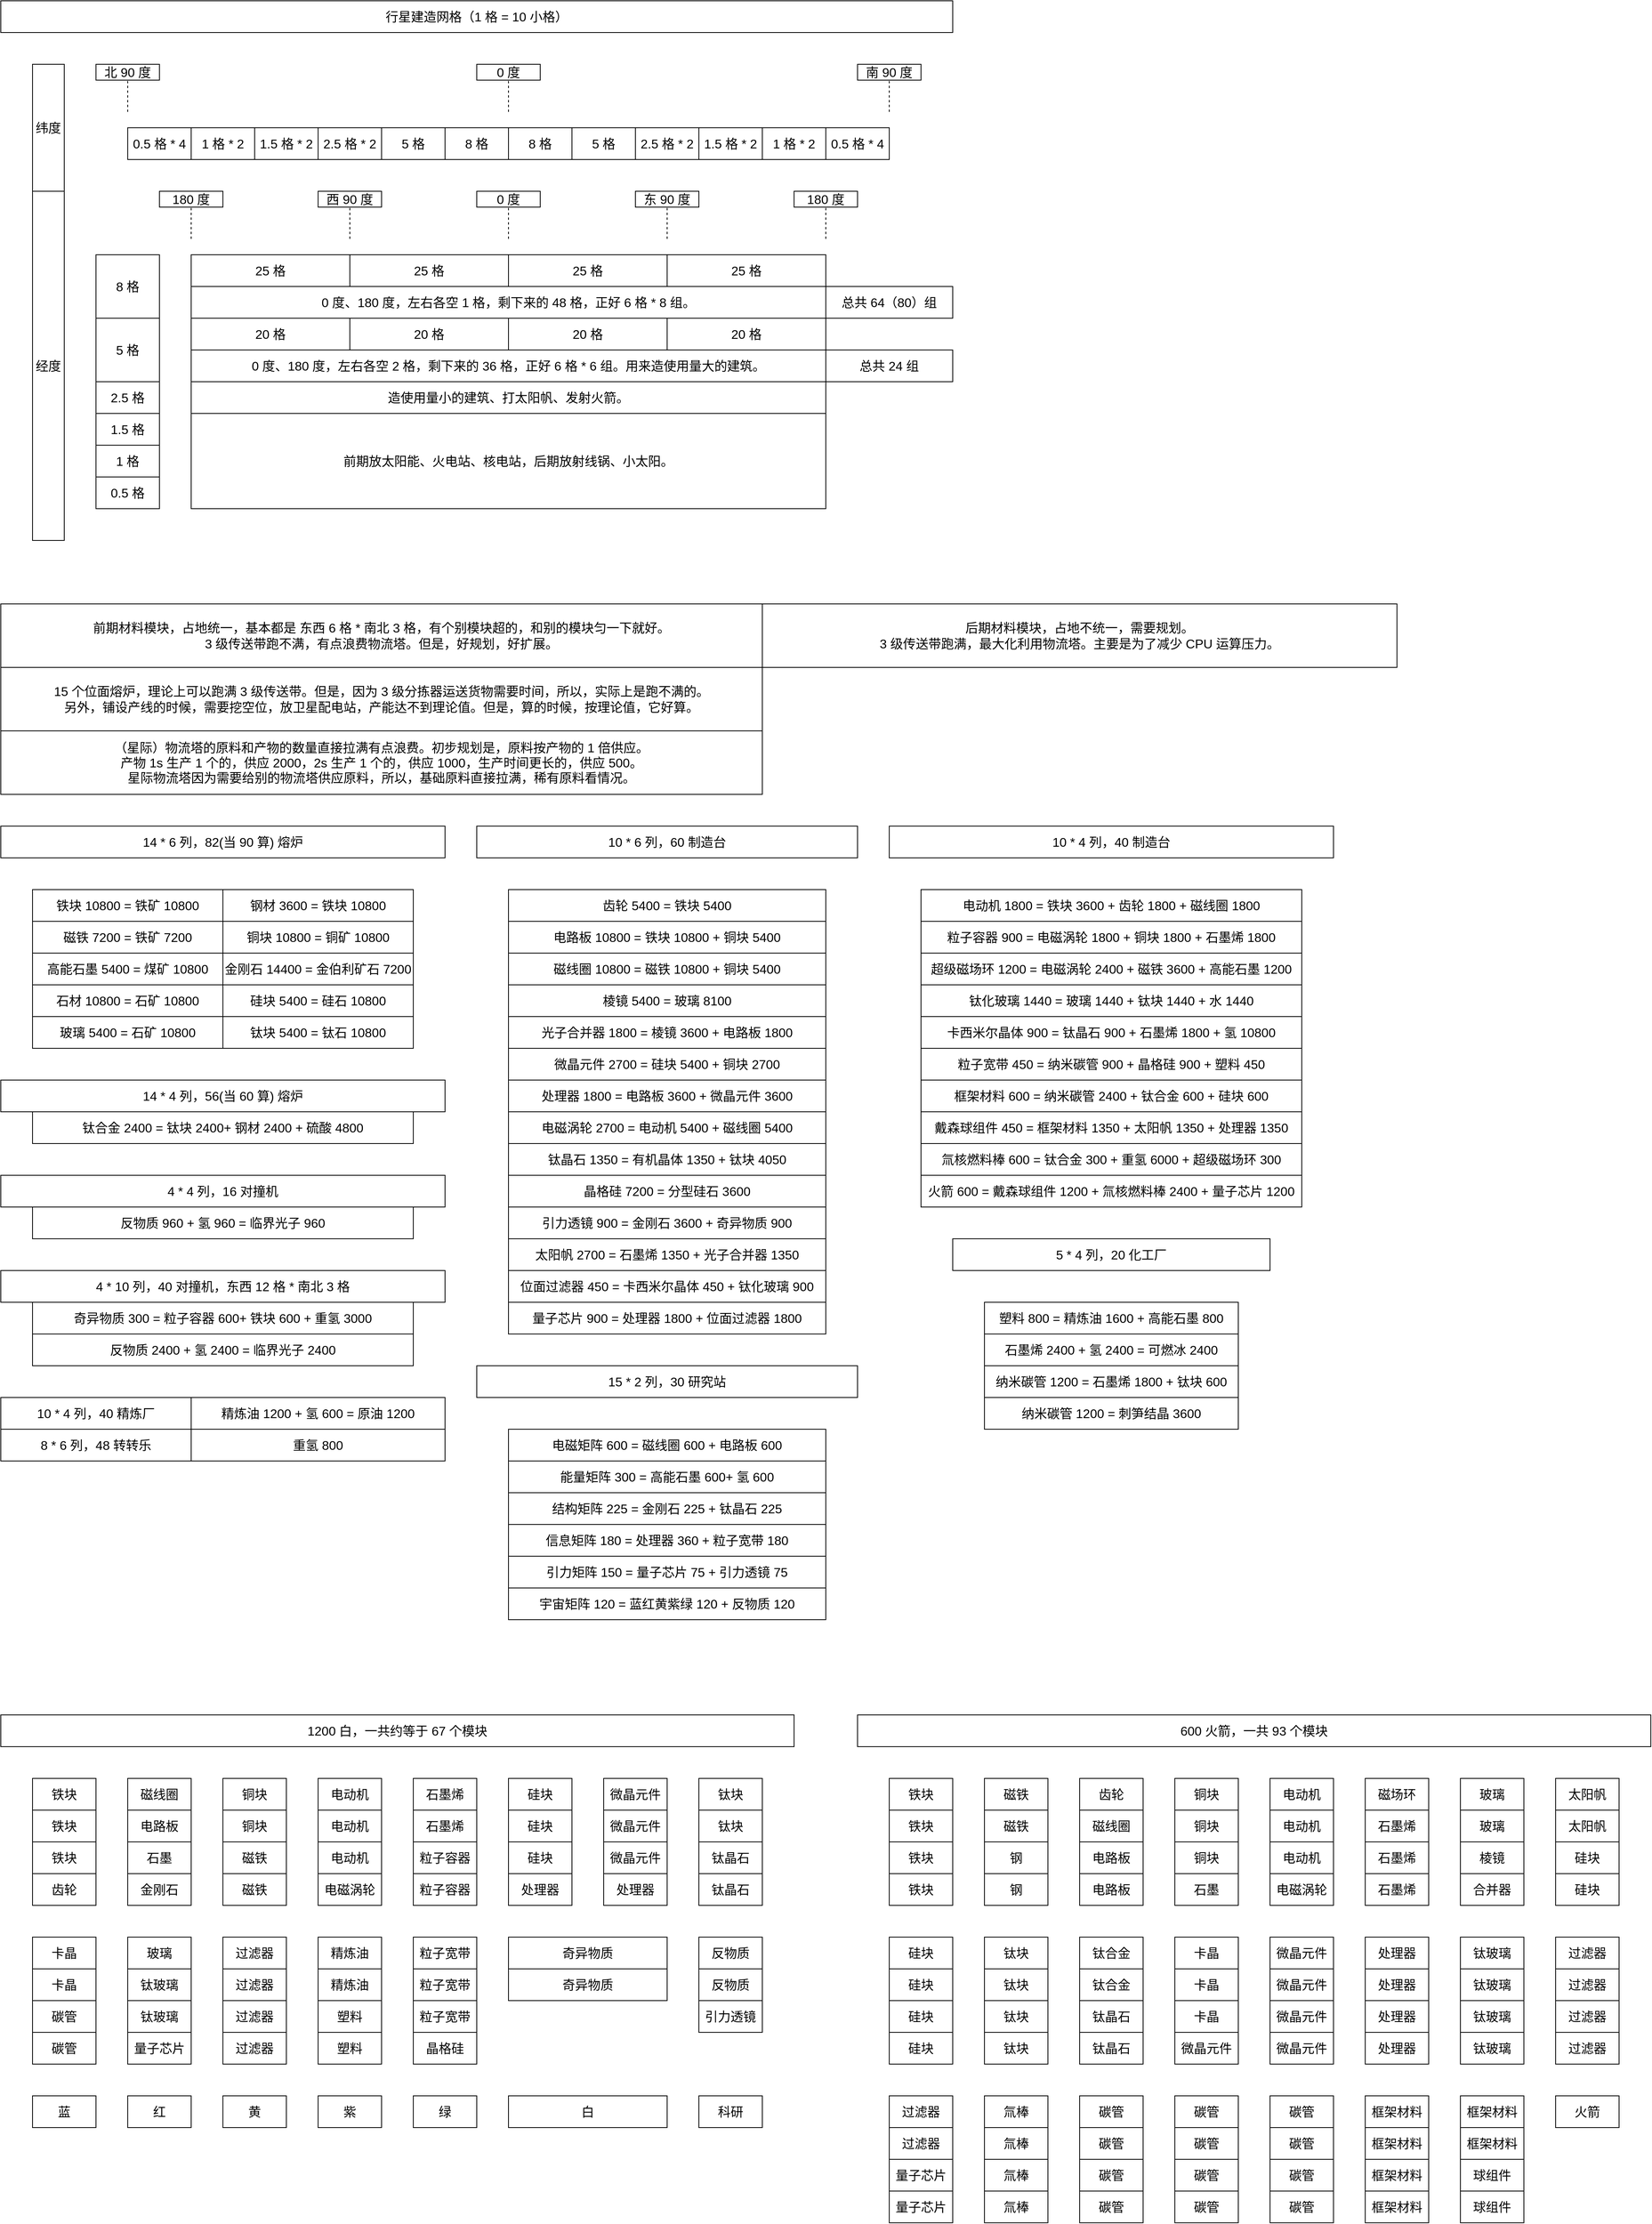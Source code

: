 <mxfile version="17.4.2" type="device"><diagram id="-ujcT9nURpK37UOC2Lmc" name="第 1 页"><mxGraphModel dx="1482" dy="887" grid="1" gridSize="10" guides="0" tooltips="1" connect="1" arrows="0" fold="1" page="1" pageScale="1" pageWidth="827" pageHeight="1169" math="0" shadow="0"><root><mxCell id="0"/><mxCell id="1" parent="0"/><mxCell id="z__13kfk0VeGQiys_o4P-28" value="" style="endArrow=none;html=1;rounded=0;fontSize=16;dashed=1;" parent="1" edge="1"><mxGeometry width="50" height="50" relative="1" as="geometry"><mxPoint x="280" y="340" as="sourcePoint"/><mxPoint x="280" y="300" as="targetPoint"/></mxGeometry></mxCell><mxCell id="z__13kfk0VeGQiys_o4P-1" value="行星建造网格（1 格 = 10 小格）" style="rounded=0;whiteSpace=wrap;html=1;fillColor=none;fontSize=16;" parent="1" vertex="1"><mxGeometry x="40" y="40" width="1200" height="40" as="geometry"/></mxCell><mxCell id="z__13kfk0VeGQiys_o4P-2" value="25 格" style="rounded=0;whiteSpace=wrap;html=1;fillColor=none;fontSize=16;" parent="1" vertex="1"><mxGeometry x="280" y="360" width="200" height="40" as="geometry"/></mxCell><mxCell id="z__13kfk0VeGQiys_o4P-3" value="25 格" style="rounded=0;whiteSpace=wrap;html=1;fillColor=none;fontSize=16;" parent="1" vertex="1"><mxGeometry x="480" y="360" width="200" height="40" as="geometry"/></mxCell><mxCell id="z__13kfk0VeGQiys_o4P-4" value="25 格" style="rounded=0;whiteSpace=wrap;html=1;fillColor=none;fontSize=16;" parent="1" vertex="1"><mxGeometry x="680" y="360" width="200" height="40" as="geometry"/></mxCell><mxCell id="z__13kfk0VeGQiys_o4P-5" value="25 格" style="rounded=0;whiteSpace=wrap;html=1;fillColor=none;fontSize=16;" parent="1" vertex="1"><mxGeometry x="880" y="360" width="200" height="40" as="geometry"/></mxCell><mxCell id="z__13kfk0VeGQiys_o4P-7" value="8 格" style="rounded=0;whiteSpace=wrap;html=1;fillColor=none;fontSize=16;" parent="1" vertex="1"><mxGeometry x="600" y="200" width="80" height="40" as="geometry"/></mxCell><mxCell id="z__13kfk0VeGQiys_o4P-8" value="5 格" style="rounded=0;whiteSpace=wrap;html=1;fillColor=none;fontSize=16;" parent="1" vertex="1"><mxGeometry x="520" y="200" width="80" height="40" as="geometry"/></mxCell><mxCell id="z__13kfk0VeGQiys_o4P-13" value="0.5 格 * 4" style="rounded=0;whiteSpace=wrap;html=1;fillColor=none;fontSize=16;" parent="1" vertex="1"><mxGeometry x="200" y="200" width="80" height="40" as="geometry"/></mxCell><mxCell id="z__13kfk0VeGQiys_o4P-17" value="2.5 格 * 2" style="rounded=0;whiteSpace=wrap;html=1;fillColor=none;fontSize=16;" parent="1" vertex="1"><mxGeometry x="440" y="200" width="80" height="40" as="geometry"/></mxCell><mxCell id="z__13kfk0VeGQiys_o4P-31" value="1 格 * 2" style="rounded=0;whiteSpace=wrap;html=1;fillColor=none;fontSize=16;" parent="1" vertex="1"><mxGeometry x="280" y="200" width="80" height="40" as="geometry"/></mxCell><mxCell id="z__13kfk0VeGQiys_o4P-32" value="1.5 格 * 2" style="rounded=0;whiteSpace=wrap;html=1;fillColor=none;fontSize=16;" parent="1" vertex="1"><mxGeometry x="360" y="200" width="80" height="40" as="geometry"/></mxCell><mxCell id="z__13kfk0VeGQiys_o4P-34" value="" style="endArrow=none;html=1;rounded=0;fontSize=16;dashed=1;" parent="1" edge="1"><mxGeometry width="50" height="50" relative="1" as="geometry"><mxPoint x="200" y="180" as="sourcePoint"/><mxPoint x="200" y="140" as="targetPoint"/></mxGeometry></mxCell><mxCell id="z__13kfk0VeGQiys_o4P-38" value="8 格" style="rounded=0;whiteSpace=wrap;html=1;fillColor=none;fontSize=16;" parent="1" vertex="1"><mxGeometry x="680" y="200" width="80" height="40" as="geometry"/></mxCell><mxCell id="z__13kfk0VeGQiys_o4P-39" value="5 格" style="rounded=0;whiteSpace=wrap;html=1;fillColor=none;fontSize=16;" parent="1" vertex="1"><mxGeometry x="760" y="200" width="80" height="40" as="geometry"/></mxCell><mxCell id="z__13kfk0VeGQiys_o4P-40" value="2.5 格 * 2" style="rounded=0;whiteSpace=wrap;html=1;fillColor=none;fontSize=16;" parent="1" vertex="1"><mxGeometry x="840" y="200" width="80" height="40" as="geometry"/></mxCell><mxCell id="z__13kfk0VeGQiys_o4P-41" value="1.5 格 * 2" style="rounded=0;whiteSpace=wrap;html=1;fillColor=none;fontSize=16;" parent="1" vertex="1"><mxGeometry x="920" y="200" width="80" height="40" as="geometry"/></mxCell><mxCell id="z__13kfk0VeGQiys_o4P-42" value="1 格 * 2" style="rounded=0;whiteSpace=wrap;html=1;fillColor=none;fontSize=16;" parent="1" vertex="1"><mxGeometry x="1000" y="200" width="80" height="40" as="geometry"/></mxCell><mxCell id="z__13kfk0VeGQiys_o4P-43" value="0.5 格 * 4" style="rounded=0;whiteSpace=wrap;html=1;fillColor=none;fontSize=16;" parent="1" vertex="1"><mxGeometry x="1080" y="200" width="80" height="40" as="geometry"/></mxCell><mxCell id="z__13kfk0VeGQiys_o4P-47" value="14 * 6 列，82(当 90 算) 熔炉" style="rounded=0;whiteSpace=wrap;html=1;fillColor=none;fontSize=16;" parent="1" vertex="1"><mxGeometry x="40" y="1080" width="560" height="40" as="geometry"/></mxCell><mxCell id="z__13kfk0VeGQiys_o4P-48" value="前期材料模块，占地统一，基本都是 东西 6 格 * 南北 3 格，有个别模块超的，和别的模块匀一下就好。&lt;br style=&quot;font-size: 16px&quot;&gt;3 级传送带跑不满，有点浪费物流塔。但是，好规划，好扩展。" style="rounded=0;whiteSpace=wrap;html=1;fillColor=none;fontSize=16;" parent="1" vertex="1"><mxGeometry x="40" y="800" width="960" height="80" as="geometry"/></mxCell><mxCell id="z__13kfk0VeGQiys_o4P-49" value="10 * 6 列，60 制造台" style="rounded=0;whiteSpace=wrap;html=1;fillColor=none;fontSize=16;" parent="1" vertex="1"><mxGeometry x="640" y="1080" width="480" height="40" as="geometry"/></mxCell><mxCell id="z__13kfk0VeGQiys_o4P-50" value="5 * 4 列，20 化工厂" style="rounded=0;whiteSpace=wrap;html=1;fillColor=none;fontSize=16;" parent="1" vertex="1"><mxGeometry x="1240" y="1600" width="400" height="40" as="geometry"/></mxCell><mxCell id="z__13kfk0VeGQiys_o4P-51" value="10 * 4 列，40 精炼厂" style="rounded=0;whiteSpace=wrap;html=1;fillColor=none;fontSize=16;" parent="1" vertex="1"><mxGeometry x="40" y="1800" width="240" height="40" as="geometry"/></mxCell><mxCell id="z__13kfk0VeGQiys_o4P-53" value="15 * 2 列，30 研究站" style="rounded=0;whiteSpace=wrap;html=1;fillColor=none;fontSize=16;" parent="1" vertex="1"><mxGeometry x="640" y="1760" width="480" height="40" as="geometry"/></mxCell><mxCell id="VPh_LYDGVZQQsK6Rnae2-1" value="后期材料模块，占地不统一，需要规划。&lt;br style=&quot;font-size: 16px&quot;&gt;3 级传送带跑满，最大化利用物流塔。主要是为了减少 CPU 运算压力。" style="rounded=0;whiteSpace=wrap;html=1;fillColor=none;fontSize=16;" parent="1" vertex="1"><mxGeometry x="1000" y="800" width="800" height="80" as="geometry"/></mxCell><mxCell id="1CmNL6-b8ZJyeO1jxgXI-1" value="8 * 6 列，48 转转乐" style="rounded=0;whiteSpace=wrap;html=1;fillColor=none;fontSize=16;" parent="1" vertex="1"><mxGeometry x="40" y="1840" width="240" height="40" as="geometry"/></mxCell><mxCell id="1CmNL6-b8ZJyeO1jxgXI-2" value="4 * 10 列，40 对撞机，东西 12 格 * 南北 3 格" style="rounded=0;whiteSpace=wrap;html=1;fillColor=none;fontSize=16;" parent="1" vertex="1"><mxGeometry x="40" y="1640" width="560" height="40" as="geometry"/></mxCell><mxCell id="nOQxwULF93wCOw0DCZZF-4" value="8 格" style="rounded=0;whiteSpace=wrap;html=1;fillColor=none;fontSize=16;" parent="1" vertex="1"><mxGeometry x="160" y="360" width="80" height="80" as="geometry"/></mxCell><mxCell id="nOQxwULF93wCOw0DCZZF-5" value="5 格" style="rounded=0;whiteSpace=wrap;html=1;fillColor=none;fontSize=16;" parent="1" vertex="1"><mxGeometry x="160" y="440" width="80" height="80" as="geometry"/></mxCell><mxCell id="nOQxwULF93wCOw0DCZZF-6" value="20 格" style="rounded=0;whiteSpace=wrap;html=1;fillColor=none;fontSize=16;" parent="1" vertex="1"><mxGeometry x="280" y="440" width="200" height="40" as="geometry"/></mxCell><mxCell id="nOQxwULF93wCOw0DCZZF-7" value="20 格" style="rounded=0;whiteSpace=wrap;html=1;fillColor=none;fontSize=16;" parent="1" vertex="1"><mxGeometry x="480" y="440" width="200" height="40" as="geometry"/></mxCell><mxCell id="nOQxwULF93wCOw0DCZZF-8" value="20 格" style="rounded=0;whiteSpace=wrap;html=1;fillColor=none;fontSize=16;" parent="1" vertex="1"><mxGeometry x="680" y="440" width="200" height="40" as="geometry"/></mxCell><mxCell id="nOQxwULF93wCOw0DCZZF-9" value="20 格" style="rounded=0;whiteSpace=wrap;html=1;fillColor=none;fontSize=16;" parent="1" vertex="1"><mxGeometry x="880" y="440" width="200" height="40" as="geometry"/></mxCell><mxCell id="kY25copAEtdKRNwL8DYk-1" value="0 度、180 度，左右各空 1 格，剩下来的 48 格，正好 6 格 * 8 组。" style="rounded=0;whiteSpace=wrap;html=1;fontSize=16;fillColor=none;" parent="1" vertex="1"><mxGeometry x="280" y="400" width="800" height="40" as="geometry"/></mxCell><mxCell id="kY25copAEtdKRNwL8DYk-3" value="" style="endArrow=none;html=1;rounded=0;fontSize=16;dashed=1;" parent="1" edge="1"><mxGeometry width="50" height="50" relative="1" as="geometry"><mxPoint x="680" y="180" as="sourcePoint"/><mxPoint x="680" y="140" as="targetPoint"/></mxGeometry></mxCell><mxCell id="kY25copAEtdKRNwL8DYk-4" value="" style="endArrow=none;html=1;rounded=0;fontSize=16;dashed=1;" parent="1" edge="1"><mxGeometry width="50" height="50" relative="1" as="geometry"><mxPoint x="1160" y="180" as="sourcePoint"/><mxPoint x="1160" y="140" as="targetPoint"/></mxGeometry></mxCell><mxCell id="kY25copAEtdKRNwL8DYk-5" value="" style="endArrow=none;html=1;rounded=0;fontSize=16;dashed=1;" parent="1" edge="1"><mxGeometry width="50" height="50" relative="1" as="geometry"><mxPoint x="480" y="340" as="sourcePoint"/><mxPoint x="480" y="300" as="targetPoint"/></mxGeometry></mxCell><mxCell id="kY25copAEtdKRNwL8DYk-6" value="" style="endArrow=none;html=1;rounded=0;fontSize=16;dashed=1;" parent="1" edge="1"><mxGeometry width="50" height="50" relative="1" as="geometry"><mxPoint x="680" y="340" as="sourcePoint"/><mxPoint x="680" y="300" as="targetPoint"/></mxGeometry></mxCell><mxCell id="kY25copAEtdKRNwL8DYk-7" value="" style="endArrow=none;html=1;rounded=0;fontSize=16;dashed=1;" parent="1" edge="1"><mxGeometry width="50" height="50" relative="1" as="geometry"><mxPoint x="880" y="340" as="sourcePoint"/><mxPoint x="880" y="300" as="targetPoint"/></mxGeometry></mxCell><mxCell id="kY25copAEtdKRNwL8DYk-8" value="" style="endArrow=none;html=1;rounded=0;fontSize=16;dashed=1;" parent="1" edge="1"><mxGeometry width="50" height="50" relative="1" as="geometry"><mxPoint x="1080" y="340" as="sourcePoint"/><mxPoint x="1080" y="300" as="targetPoint"/></mxGeometry></mxCell><mxCell id="kY25copAEtdKRNwL8DYk-9" value="前期放太阳能、火电站、核电站，后期放射线锅、小太阳。" style="rounded=0;whiteSpace=wrap;html=1;fontSize=16;fillColor=none;" parent="1" vertex="1"><mxGeometry x="280" y="560" width="800" height="120" as="geometry"/></mxCell><mxCell id="kY25copAEtdKRNwL8DYk-10" value="造使用量小的建筑、打太阳帆、发射火箭。" style="rounded=0;whiteSpace=wrap;html=1;fontSize=16;fillColor=none;" parent="1" vertex="1"><mxGeometry x="280" y="520" width="800" height="40" as="geometry"/></mxCell><mxCell id="kY25copAEtdKRNwL8DYk-11" value="2.5 格" style="rounded=0;whiteSpace=wrap;html=1;fontSize=16;fillColor=none;" parent="1" vertex="1"><mxGeometry x="160" y="520" width="80" height="40" as="geometry"/></mxCell><mxCell id="kY25copAEtdKRNwL8DYk-12" value="1.5 格" style="rounded=0;whiteSpace=wrap;html=1;fontSize=16;fillColor=none;" parent="1" vertex="1"><mxGeometry x="160" y="560" width="80" height="40" as="geometry"/></mxCell><mxCell id="kY25copAEtdKRNwL8DYk-13" value="1 格" style="rounded=0;whiteSpace=wrap;html=1;fontSize=16;fillColor=none;" parent="1" vertex="1"><mxGeometry x="160" y="600" width="80" height="40" as="geometry"/></mxCell><mxCell id="kY25copAEtdKRNwL8DYk-14" value="0.5 格" style="rounded=0;whiteSpace=wrap;html=1;fontSize=16;fillColor=none;" parent="1" vertex="1"><mxGeometry x="160" y="640" width="80" height="40" as="geometry"/></mxCell><mxCell id="kY25copAEtdKRNwL8DYk-15" value="0 度、180 度，左右各空 2 格，剩下来的 36 格，正好 6 格 * 6 组。用来造使用量大的建筑。" style="rounded=0;whiteSpace=wrap;html=1;fontSize=16;fillColor=none;" parent="1" vertex="1"><mxGeometry x="280" y="480" width="800" height="40" as="geometry"/></mxCell><mxCell id="7M61bWy_boyTXJA9MTkM-1" value="10 * 4 列，40 制造台" style="rounded=0;whiteSpace=wrap;html=1;fillColor=none;fontSize=16;" parent="1" vertex="1"><mxGeometry x="1160" y="1080" width="560" height="40" as="geometry"/></mxCell><mxCell id="Bj8BNIOcEIROZNONRlbR-3" value="铁块 10800 = 铁矿 10800" style="rounded=0;whiteSpace=wrap;html=1;fontSize=16;fillColor=none;" parent="1" vertex="1"><mxGeometry x="80" y="1160" width="240" height="40" as="geometry"/></mxCell><mxCell id="Bj8BNIOcEIROZNONRlbR-5" value="铜块 10800 =&amp;nbsp;铜矿 10800" style="rounded=0;whiteSpace=wrap;html=1;fontSize=16;fillColor=none;" parent="1" vertex="1"><mxGeometry x="320" y="1200" width="240" height="40" as="geometry"/></mxCell><mxCell id="Bj8BNIOcEIROZNONRlbR-6" value="卡西米尔晶体 900 = 钛晶石 900 + 石墨烯 1800 + 氢 10800" style="rounded=0;whiteSpace=wrap;html=1;fontSize=16;fillColor=none;" parent="1" vertex="1"><mxGeometry x="1200" y="1320" width="480" height="40" as="geometry"/></mxCell><mxCell id="Bj8BNIOcEIROZNONRlbR-7" value="磁铁 7200 =&amp;nbsp;铁矿 7200" style="rounded=0;whiteSpace=wrap;html=1;fontSize=16;fillColor=none;" parent="1" vertex="1"><mxGeometry x="80" y="1200" width="240" height="40" as="geometry"/></mxCell><mxCell id="Bj8BNIOcEIROZNONRlbR-8" value="石材 10800 =&amp;nbsp;石矿 10800" style="rounded=0;whiteSpace=wrap;html=1;fontSize=16;fillColor=none;" parent="1" vertex="1"><mxGeometry x="80" y="1280" width="240" height="40" as="geometry"/></mxCell><mxCell id="Bj8BNIOcEIROZNONRlbR-9" value="高能石墨 5400 =&amp;nbsp;煤矿 10800" style="rounded=0;whiteSpace=wrap;html=1;fontSize=16;fillColor=none;" parent="1" vertex="1"><mxGeometry x="80" y="1240" width="240" height="40" as="geometry"/></mxCell><mxCell id="Bj8BNIOcEIROZNONRlbR-10" value="硅块 5400&amp;nbsp;=&amp;nbsp;硅石 10800" style="rounded=0;whiteSpace=wrap;html=1;fontSize=16;fillColor=none;" parent="1" vertex="1"><mxGeometry x="320" y="1280" width="240" height="40" as="geometry"/></mxCell><mxCell id="Bj8BNIOcEIROZNONRlbR-11" value="钛块 5400 = 钛石 10800" style="rounded=0;whiteSpace=wrap;html=1;fontSize=16;fillColor=none;" parent="1" vertex="1"><mxGeometry x="320" y="1320" width="240" height="40" as="geometry"/></mxCell><mxCell id="Bj8BNIOcEIROZNONRlbR-13" value="棱镜 5400 = 玻璃 8100" style="rounded=0;whiteSpace=wrap;html=1;fontSize=16;fillColor=none;" parent="1" vertex="1"><mxGeometry x="680" y="1280" width="400" height="40" as="geometry"/></mxCell><mxCell id="Bj8BNIOcEIROZNONRlbR-17" value="15 个位面熔炉，理论上可以跑满 3 级传送带。但是，因为 3 级分拣器运送货物需要时间，所以，实际上是跑不满的。&lt;br style=&quot;font-size: 16px;&quot;&gt;另外，铺设产线的时候，需要挖空位，放卫星配电站，产能达不到理论值。但是，算的时候，按理论值，它好算。" style="rounded=0;whiteSpace=wrap;html=1;fillColor=none;fontSize=16;" parent="1" vertex="1"><mxGeometry x="40" y="880" width="960" height="80" as="geometry"/></mxCell><mxCell id="Bj8BNIOcEIROZNONRlbR-20" value="玻璃 5400 =&amp;nbsp;石矿 10800" style="rounded=0;whiteSpace=wrap;html=1;fontSize=16;fillColor=none;" parent="1" vertex="1"><mxGeometry x="80" y="1320" width="240" height="40" as="geometry"/></mxCell><mxCell id="Bj8BNIOcEIROZNONRlbR-22" value="金刚石 14400 =&amp;nbsp;金伯利矿石 7200" style="rounded=0;whiteSpace=wrap;html=1;fontSize=16;fillColor=none;" parent="1" vertex="1"><mxGeometry x="320" y="1240" width="240" height="40" as="geometry"/></mxCell><mxCell id="Bj8BNIOcEIROZNONRlbR-23" value="微晶元件 2700 = 硅块 5400 + 铜块 2700" style="rounded=0;whiteSpace=wrap;html=1;fontSize=16;fillColor=none;" parent="1" vertex="1"><mxGeometry x="680" y="1360" width="400" height="40" as="geometry"/></mxCell><mxCell id="Bj8BNIOcEIROZNONRlbR-24" value="电路板 10800 = 铁块 10800 + 铜块 5400" style="rounded=0;whiteSpace=wrap;html=1;fontSize=16;fillColor=none;" parent="1" vertex="1"><mxGeometry x="680" y="1200" width="400" height="40" as="geometry"/></mxCell><mxCell id="Bj8BNIOcEIROZNONRlbR-25" value="磁线圈 10800 = 磁铁 10800 + 铜块 5400" style="rounded=0;whiteSpace=wrap;html=1;fontSize=16;fillColor=none;" parent="1" vertex="1"><mxGeometry x="680" y="1240" width="400" height="40" as="geometry"/></mxCell><mxCell id="Bj8BNIOcEIROZNONRlbR-26" value="处理器 1800 = 电路板 3600 + 微晶元件 3600" style="rounded=0;whiteSpace=wrap;html=1;fontSize=16;fillColor=none;" parent="1" vertex="1"><mxGeometry x="680" y="1400" width="400" height="40" as="geometry"/></mxCell><mxCell id="Bj8BNIOcEIROZNONRlbR-28" value="齿轮 5400 = 铁块 5400" style="rounded=0;whiteSpace=wrap;html=1;fontSize=16;fillColor=none;" parent="1" vertex="1"><mxGeometry x="680" y="1160" width="400" height="40" as="geometry"/></mxCell><mxCell id="Bj8BNIOcEIROZNONRlbR-29" value="电动机 1800 = 铁块 3600 + 齿轮 1800 + 磁线圈 1800" style="rounded=0;whiteSpace=wrap;html=1;fontSize=16;fillColor=none;" parent="1" vertex="1"><mxGeometry x="1200" y="1160" width="480" height="40" as="geometry"/></mxCell><mxCell id="Bj8BNIOcEIROZNONRlbR-30" value="电磁涡轮 2700 = 电动机 5400 + 磁线圈 5400" style="rounded=0;whiteSpace=wrap;html=1;fontSize=16;fillColor=none;" parent="1" vertex="1"><mxGeometry x="680" y="1440" width="400" height="40" as="geometry"/></mxCell><mxCell id="Bj8BNIOcEIROZNONRlbR-31" value="超级磁场环 1200 = 电磁涡轮 2400 + 磁铁 3600 + 高能石墨 1200" style="rounded=0;whiteSpace=wrap;html=1;fontSize=16;fillColor=none;" parent="1" vertex="1"><mxGeometry x="1200" y="1240" width="480" height="40" as="geometry"/></mxCell><mxCell id="Bj8BNIOcEIROZNONRlbR-34" value="钛晶石 1350 = 有机晶体 1350 + 钛块 4050" style="rounded=0;whiteSpace=wrap;html=1;fontSize=16;fillColor=none;" parent="1" vertex="1"><mxGeometry x="680" y="1480" width="400" height="40" as="geometry"/></mxCell><mxCell id="Bj8BNIOcEIROZNONRlbR-36" value="晶格硅 7200 = 分型硅石 3600" style="rounded=0;whiteSpace=wrap;html=1;fontSize=16;fillColor=none;" parent="1" vertex="1"><mxGeometry x="680" y="1520" width="400" height="40" as="geometry"/></mxCell><mxCell id="Bj8BNIOcEIROZNONRlbR-38" value="光子合并器 1800 = 棱镜 3600 + 电路板 1800" style="rounded=0;whiteSpace=wrap;html=1;fontSize=16;fillColor=none;" parent="1" vertex="1"><mxGeometry x="680" y="1320" width="400" height="40" as="geometry"/></mxCell><mxCell id="Bj8BNIOcEIROZNONRlbR-39" value="钛化玻璃 1440 = 玻璃 1440 + 钛块 1440 + 水 1440" style="rounded=0;whiteSpace=wrap;html=1;fontSize=16;fillColor=none;" parent="1" vertex="1"><mxGeometry x="1200" y="1280" width="480" height="40" as="geometry"/></mxCell><mxCell id="Bj8BNIOcEIROZNONRlbR-40" value="位面过滤器 450 = 卡西米尔晶体 450 + 钛化玻璃 900" style="rounded=0;whiteSpace=wrap;html=1;fontSize=16;fillColor=none;" parent="1" vertex="1"><mxGeometry x="680" y="1640" width="400" height="40" as="geometry"/></mxCell><mxCell id="Bj8BNIOcEIROZNONRlbR-41" value="量子芯片 900 = 处理器 1800 + 位面过滤器 1800" style="rounded=0;whiteSpace=wrap;html=1;fontSize=16;fillColor=none;" parent="1" vertex="1"><mxGeometry x="680" y="1680" width="400" height="40" as="geometry"/></mxCell><mxCell id="Bj8BNIOcEIROZNONRlbR-42" value="框架材料 600 = 纳米碳管 2400 + 钛合金 600 + 硅块 600" style="rounded=0;whiteSpace=wrap;html=1;fontSize=16;fillColor=none;" parent="1" vertex="1"><mxGeometry x="1200" y="1400" width="480" height="40" as="geometry"/></mxCell><mxCell id="Bj8BNIOcEIROZNONRlbR-43" value="戴森球组件 450 = 框架材料 1350 + 太阳帆 1350 + 处理器 1350" style="rounded=0;whiteSpace=wrap;html=1;fontSize=16;fillColor=none;" parent="1" vertex="1"><mxGeometry x="1200" y="1440" width="480" height="40" as="geometry"/></mxCell><mxCell id="Bj8BNIOcEIROZNONRlbR-44" value="太阳帆 2700 = 石墨烯 1350 + 光子合并器 1350" style="rounded=0;whiteSpace=wrap;html=1;fontSize=16;fillColor=none;" parent="1" vertex="1"><mxGeometry x="680" y="1600" width="400" height="40" as="geometry"/></mxCell><mxCell id="Bj8BNIOcEIROZNONRlbR-45" value="粒子宽带 450 = 纳米碳管 900 + 晶格硅 900 + 塑料 450" style="rounded=0;whiteSpace=wrap;html=1;fontSize=16;fillColor=none;" parent="1" vertex="1"><mxGeometry x="1200" y="1360" width="480" height="40" as="geometry"/></mxCell><mxCell id="Bj8BNIOcEIROZNONRlbR-46" value="重氢 800" style="rounded=0;whiteSpace=wrap;html=1;fillColor=none;fontSize=16;" parent="1" vertex="1"><mxGeometry x="280" y="1840" width="320" height="40" as="geometry"/></mxCell><mxCell id="Bj8BNIOcEIROZNONRlbR-47" value="塑料 800 = 精炼油 1600 + 高能石墨 800" style="rounded=0;whiteSpace=wrap;html=1;fillColor=none;fontSize=16;" parent="1" vertex="1"><mxGeometry x="1280" y="1680" width="320" height="40" as="geometry"/></mxCell><mxCell id="Bj8BNIOcEIROZNONRlbR-48" value="石墨烯 2400 + 氢 2400 = 可燃冰 2400" style="rounded=0;whiteSpace=wrap;html=1;fillColor=none;fontSize=16;" parent="1" vertex="1"><mxGeometry x="1280" y="1720" width="320" height="40" as="geometry"/></mxCell><mxCell id="Bj8BNIOcEIROZNONRlbR-49" value="纳米碳管 1200 = 刺笋结晶 3600" style="rounded=0;whiteSpace=wrap;html=1;fillColor=none;fontSize=16;" parent="1" vertex="1"><mxGeometry x="1280" y="1800" width="320" height="40" as="geometry"/></mxCell><mxCell id="Bj8BNIOcEIROZNONRlbR-50" value="纳米碳管 1200 = 石墨烯 1800 + 钛块 600" style="rounded=0;whiteSpace=wrap;html=1;fillColor=none;fontSize=16;" parent="1" vertex="1"><mxGeometry x="1280" y="1760" width="320" height="40" as="geometry"/></mxCell><mxCell id="Bj8BNIOcEIROZNONRlbR-51" value="氚核燃料棒 600 = 钛合金 300 + 重氢 6000 + 超级磁场环 300" style="rounded=0;whiteSpace=wrap;html=1;fontSize=16;fillColor=none;" parent="1" vertex="1"><mxGeometry x="1200" y="1480" width="480" height="40" as="geometry"/></mxCell><mxCell id="Bj8BNIOcEIROZNONRlbR-52" value="火箭 600 = 戴森球组件 1200 + 氚核燃料棒 2400 + 量子芯片 1200" style="rounded=0;whiteSpace=wrap;html=1;fontSize=16;fillColor=none;" parent="1" vertex="1"><mxGeometry x="1200" y="1520" width="480" height="40" as="geometry"/></mxCell><mxCell id="Bj8BNIOcEIROZNONRlbR-53" value="精炼油 1200 + 氢 600 = 原油 1200" style="rounded=0;whiteSpace=wrap;html=1;fillColor=none;fontSize=16;" parent="1" vertex="1"><mxGeometry x="280" y="1800" width="320" height="40" as="geometry"/></mxCell><mxCell id="Bj8BNIOcEIROZNONRlbR-54" value="粒子容器 900 = 电磁涡轮 1800 + 铜块 1800 + 石墨烯 1800" style="rounded=0;whiteSpace=wrap;html=1;fontSize=16;fillColor=none;" parent="1" vertex="1"><mxGeometry x="1200" y="1200" width="480" height="40" as="geometry"/></mxCell><mxCell id="Bj8BNIOcEIROZNONRlbR-55" value="奇异物质 300 = 粒子容器 600+ 铁块 600 + 重氢 3000" style="rounded=0;whiteSpace=wrap;html=1;fillColor=none;fontSize=16;" parent="1" vertex="1"><mxGeometry x="80" y="1680" width="480" height="40" as="geometry"/></mxCell><mxCell id="Bj8BNIOcEIROZNONRlbR-56" value="引力透镜 900 = 金刚石 3600 + 奇异物质 900" style="rounded=0;whiteSpace=wrap;html=1;fillColor=none;fontSize=16;" parent="1" vertex="1"><mxGeometry x="680" y="1560" width="400" height="40" as="geometry"/></mxCell><mxCell id="Bj8BNIOcEIROZNONRlbR-57" value="反物质 2400 + 氢 2400 = 临界光子 2400" style="rounded=0;whiteSpace=wrap;html=1;fillColor=none;fontSize=16;" parent="1" vertex="1"><mxGeometry x="80" y="1720" width="480" height="40" as="geometry"/></mxCell><mxCell id="Bj8BNIOcEIROZNONRlbR-58" value="电磁矩阵 600 = 磁线圈 600 + 电路板 600" style="rounded=0;whiteSpace=wrap;html=1;fillColor=none;fontSize=16;" parent="1" vertex="1"><mxGeometry x="680" y="1840" width="400" height="40" as="geometry"/></mxCell><mxCell id="Bj8BNIOcEIROZNONRlbR-59" value="能量矩阵 300 = 高能石墨 600+ 氢 600" style="rounded=0;whiteSpace=wrap;html=1;fillColor=none;fontSize=16;" parent="1" vertex="1"><mxGeometry x="680" y="1880" width="400" height="40" as="geometry"/></mxCell><mxCell id="Bj8BNIOcEIROZNONRlbR-60" value="结构矩阵 225 = 金刚石 225 + 钛晶石 225" style="rounded=0;whiteSpace=wrap;html=1;fillColor=none;fontSize=16;" parent="1" vertex="1"><mxGeometry x="680" y="1920" width="400" height="40" as="geometry"/></mxCell><mxCell id="Bj8BNIOcEIROZNONRlbR-61" value="信息矩阵 180 = 处理器 360 + 粒子宽带 180" style="rounded=0;whiteSpace=wrap;html=1;fillColor=none;fontSize=16;" parent="1" vertex="1"><mxGeometry x="680" y="1960" width="400" height="40" as="geometry"/></mxCell><mxCell id="Bj8BNIOcEIROZNONRlbR-62" value="引力矩阵 150 = 量子芯片 75 + 引力透镜 75" style="rounded=0;whiteSpace=wrap;html=1;fillColor=none;fontSize=16;" parent="1" vertex="1"><mxGeometry x="680" y="2000" width="400" height="40" as="geometry"/></mxCell><mxCell id="Bj8BNIOcEIROZNONRlbR-63" value="宇宙矩阵 120 = 蓝红黄紫绿 120 + 反物质 120" style="rounded=0;whiteSpace=wrap;html=1;fillColor=none;fontSize=16;" parent="1" vertex="1"><mxGeometry x="680" y="2040" width="400" height="40" as="geometry"/></mxCell><mxCell id="NRI-MMewgyH_FihhulOI-1" value="&lt;span style=&quot;font-size: 16px;&quot;&gt;钢材 3600&lt;/span&gt;&amp;nbsp;= 铁块&amp;nbsp;&lt;span style=&quot;font-size: 16px;&quot;&gt;10800&lt;/span&gt;" style="rounded=0;whiteSpace=wrap;html=1;fontSize=16;fillColor=none;" parent="1" vertex="1"><mxGeometry x="320" y="1160" width="240" height="40" as="geometry"/></mxCell><mxCell id="NRI-MMewgyH_FihhulOI-2" value="钛合金 2400 = 钛块 2400+ 钢材 2400 + 硫酸 4800" style="rounded=0;whiteSpace=wrap;html=1;fontSize=16;fillColor=none;" parent="1" vertex="1"><mxGeometry x="80" y="1440" width="480" height="40" as="geometry"/></mxCell><mxCell id="7EChrsyXy_IYI_QbWUjf-1" value="纬度" style="rounded=0;whiteSpace=wrap;html=1;fillColor=none;fontSize=16;" parent="1" vertex="1"><mxGeometry x="80" y="120" width="40" height="160" as="geometry"/></mxCell><mxCell id="7EChrsyXy_IYI_QbWUjf-2" value="经度" style="rounded=0;whiteSpace=wrap;html=1;fillColor=none;fontSize=16;" parent="1" vertex="1"><mxGeometry x="80" y="280" width="40" height="440" as="geometry"/></mxCell><mxCell id="7EChrsyXy_IYI_QbWUjf-5" value="&lt;span style=&quot;font-size: 16px&quot;&gt;北 90 度&lt;/span&gt;" style="rounded=0;whiteSpace=wrap;html=1;fillColor=none;fontSize=16;" parent="1" vertex="1"><mxGeometry x="160" y="120" width="80" height="20" as="geometry"/></mxCell><mxCell id="7EChrsyXy_IYI_QbWUjf-6" value="&lt;span style=&quot;font-size: 16px&quot;&gt;0 度&lt;/span&gt;" style="rounded=0;whiteSpace=wrap;html=1;fillColor=none;fontSize=16;" parent="1" vertex="1"><mxGeometry x="640" y="120" width="80" height="20" as="geometry"/></mxCell><mxCell id="7EChrsyXy_IYI_QbWUjf-7" value="&lt;span style=&quot;font-size: 16px&quot;&gt;南 90 度&lt;/span&gt;" style="rounded=0;whiteSpace=wrap;html=1;fillColor=none;fontSize=16;" parent="1" vertex="1"><mxGeometry x="1120" y="120" width="80" height="20" as="geometry"/></mxCell><mxCell id="7EChrsyXy_IYI_QbWUjf-8" value="&lt;span style=&quot;font-size: 16px&quot;&gt;180 度&lt;/span&gt;" style="rounded=0;whiteSpace=wrap;html=1;fillColor=none;fontSize=16;" parent="1" vertex="1"><mxGeometry x="240" y="280" width="80" height="20" as="geometry"/></mxCell><mxCell id="7EChrsyXy_IYI_QbWUjf-9" value="&lt;span style=&quot;font-size: 16px&quot;&gt;180 度&lt;/span&gt;" style="rounded=0;whiteSpace=wrap;html=1;fillColor=none;fontSize=16;" parent="1" vertex="1"><mxGeometry x="1040" y="280" width="80" height="20" as="geometry"/></mxCell><mxCell id="7EChrsyXy_IYI_QbWUjf-10" value="&lt;span style=&quot;font-size: 16px&quot;&gt;0 度&lt;/span&gt;" style="rounded=0;whiteSpace=wrap;html=1;fillColor=none;fontSize=16;" parent="1" vertex="1"><mxGeometry x="640" y="280" width="80" height="20" as="geometry"/></mxCell><mxCell id="7EChrsyXy_IYI_QbWUjf-11" value="&lt;span style=&quot;font-size: 16px&quot;&gt;西 90 度&lt;/span&gt;" style="rounded=0;whiteSpace=wrap;html=1;fillColor=none;fontSize=16;" parent="1" vertex="1"><mxGeometry x="440" y="280" width="80" height="20" as="geometry"/></mxCell><mxCell id="7EChrsyXy_IYI_QbWUjf-12" value="&lt;span style=&quot;font-size: 16px&quot;&gt;东 90 度&lt;/span&gt;" style="rounded=0;whiteSpace=wrap;html=1;fillColor=none;fontSize=16;" parent="1" vertex="1"><mxGeometry x="840" y="280" width="80" height="20" as="geometry"/></mxCell><mxCell id="6YIsXfpPXPyYzW0aaS6y-1" value="铁块" style="rounded=0;whiteSpace=wrap;html=1;fillColor=none;fontSize=16;" parent="1" vertex="1"><mxGeometry x="80" y="2280" width="80" height="40" as="geometry"/></mxCell><mxCell id="6YIsXfpPXPyYzW0aaS6y-2" value="铁块" style="rounded=0;whiteSpace=wrap;html=1;fillColor=none;fontSize=16;" parent="1" vertex="1"><mxGeometry x="80" y="2320" width="80" height="40" as="geometry"/></mxCell><mxCell id="6YIsXfpPXPyYzW0aaS6y-4" value="铜块" style="rounded=0;whiteSpace=wrap;html=1;fillColor=none;fontSize=16;" parent="1" vertex="1"><mxGeometry x="320" y="2320" width="80" height="40" as="geometry"/></mxCell><mxCell id="6YIsXfpPXPyYzW0aaS6y-5" value="磁铁" style="rounded=0;whiteSpace=wrap;html=1;fillColor=none;fontSize=16;" parent="1" vertex="1"><mxGeometry x="320" y="2360" width="80" height="40" as="geometry"/></mxCell><mxCell id="6YIsXfpPXPyYzW0aaS6y-8" value="石墨" style="rounded=0;whiteSpace=wrap;html=1;fillColor=none;fontSize=16;" parent="1" vertex="1"><mxGeometry x="200" y="2360" width="80" height="40" as="geometry"/></mxCell><mxCell id="6YIsXfpPXPyYzW0aaS6y-9" value="电路板" style="rounded=0;whiteSpace=wrap;html=1;fillColor=none;fontSize=16;" parent="1" vertex="1"><mxGeometry x="200" y="2320" width="80" height="40" as="geometry"/></mxCell><mxCell id="6YIsXfpPXPyYzW0aaS6y-10" value="蓝" style="rounded=0;whiteSpace=wrap;html=1;fillColor=none;fontSize=16;" parent="1" vertex="1"><mxGeometry x="80" y="2680" width="80" height="40" as="geometry"/></mxCell><mxCell id="6YIsXfpPXPyYzW0aaS6y-11" value="红" style="rounded=0;whiteSpace=wrap;html=1;fillColor=none;fontSize=16;" parent="1" vertex="1"><mxGeometry x="200" y="2680" width="80" height="40" as="geometry"/></mxCell><mxCell id="6YIsXfpPXPyYzW0aaS6y-12" value="黄" style="rounded=0;whiteSpace=wrap;html=1;fillColor=none;fontSize=16;" parent="1" vertex="1"><mxGeometry x="320" y="2680" width="80" height="40" as="geometry"/></mxCell><mxCell id="6YIsXfpPXPyYzW0aaS6y-13" value="紫" style="rounded=0;whiteSpace=wrap;html=1;fillColor=none;fontSize=16;" parent="1" vertex="1"><mxGeometry x="440" y="2680" width="80" height="40" as="geometry"/></mxCell><mxCell id="6YIsXfpPXPyYzW0aaS6y-14" value="绿" style="rounded=0;whiteSpace=wrap;html=1;fillColor=none;fontSize=16;" parent="1" vertex="1"><mxGeometry x="560" y="2680" width="80" height="40" as="geometry"/></mxCell><mxCell id="6YIsXfpPXPyYzW0aaS6y-16" value="金刚石" style="rounded=0;whiteSpace=wrap;html=1;fillColor=none;fontSize=16;" parent="1" vertex="1"><mxGeometry x="200" y="2400" width="80" height="40" as="geometry"/></mxCell><mxCell id="6YIsXfpPXPyYzW0aaS6y-17" value="钛晶石" style="rounded=0;whiteSpace=wrap;html=1;fillColor=none;fontSize=16;" parent="1" vertex="1"><mxGeometry x="920" y="2400" width="80" height="40" as="geometry"/></mxCell><mxCell id="6YIsXfpPXPyYzW0aaS6y-19" value="钛块" style="rounded=0;whiteSpace=wrap;html=1;fillColor=none;fontSize=16;" parent="1" vertex="1"><mxGeometry x="920" y="2280" width="80" height="40" as="geometry"/></mxCell><mxCell id="6YIsXfpPXPyYzW0aaS6y-21" value="处理器" style="rounded=0;whiteSpace=wrap;html=1;fillColor=none;fontSize=16;" parent="1" vertex="1"><mxGeometry x="680" y="2400" width="80" height="40" as="geometry"/></mxCell><mxCell id="6YIsXfpPXPyYzW0aaS6y-24" value="微晶元件" style="rounded=0;whiteSpace=wrap;html=1;fillColor=none;fontSize=16;" parent="1" vertex="1"><mxGeometry x="800" y="2360" width="80" height="40" as="geometry"/></mxCell><mxCell id="6YIsXfpPXPyYzW0aaS6y-27" value="硅块" style="rounded=0;whiteSpace=wrap;html=1;fillColor=none;fontSize=16;" parent="1" vertex="1"><mxGeometry x="680" y="2320" width="80" height="40" as="geometry"/></mxCell><mxCell id="6YIsXfpPXPyYzW0aaS6y-29" value="粒子宽带" style="rounded=0;whiteSpace=wrap;html=1;fillColor=none;fontSize=16;" parent="1" vertex="1"><mxGeometry x="560" y="2480" width="80" height="40" as="geometry"/></mxCell><mxCell id="6YIsXfpPXPyYzW0aaS6y-31" value="粒子宽带" style="rounded=0;whiteSpace=wrap;html=1;fillColor=none;fontSize=16;" parent="1" vertex="1"><mxGeometry x="560" y="2520" width="80" height="40" as="geometry"/></mxCell><mxCell id="6YIsXfpPXPyYzW0aaS6y-32" value="碳管" style="rounded=0;whiteSpace=wrap;html=1;fillColor=none;fontSize=16;" parent="1" vertex="1"><mxGeometry x="80" y="2600" width="80" height="40" as="geometry"/></mxCell><mxCell id="6YIsXfpPXPyYzW0aaS6y-37" value="石墨烯" style="rounded=0;whiteSpace=wrap;html=1;fillColor=none;fontSize=16;" parent="1" vertex="1"><mxGeometry x="560" y="2320" width="80" height="40" as="geometry"/></mxCell><mxCell id="6YIsXfpPXPyYzW0aaS6y-40" value="晶格硅" style="rounded=0;whiteSpace=wrap;html=1;fillColor=none;fontSize=16;" parent="1" vertex="1"><mxGeometry x="560" y="2600" width="80" height="40" as="geometry"/></mxCell><mxCell id="6YIsXfpPXPyYzW0aaS6y-43" value="塑料" style="rounded=0;whiteSpace=wrap;html=1;fillColor=none;fontSize=16;" parent="1" vertex="1"><mxGeometry x="440" y="2560" width="80" height="40" as="geometry"/></mxCell><mxCell id="6YIsXfpPXPyYzW0aaS6y-45" value="精炼油" style="rounded=0;whiteSpace=wrap;html=1;fillColor=none;fontSize=16;" parent="1" vertex="1"><mxGeometry x="440" y="2520" width="80" height="40" as="geometry"/></mxCell><mxCell id="6YIsXfpPXPyYzW0aaS6y-48" value="量子芯片" style="rounded=0;whiteSpace=wrap;html=1;fillColor=none;fontSize=16;" parent="1" vertex="1"><mxGeometry x="200" y="2600" width="80" height="40" as="geometry"/></mxCell><mxCell id="6YIsXfpPXPyYzW0aaS6y-49" value="卡晶" style="rounded=0;whiteSpace=wrap;html=1;fillColor=none;fontSize=16;" parent="1" vertex="1"><mxGeometry x="80" y="2480" width="80" height="40" as="geometry"/></mxCell><mxCell id="6YIsXfpPXPyYzW0aaS6y-50" value="钛玻璃" style="rounded=0;whiteSpace=wrap;html=1;fillColor=none;fontSize=16;" parent="1" vertex="1"><mxGeometry x="200" y="2520" width="80" height="40" as="geometry"/></mxCell><mxCell id="6YIsXfpPXPyYzW0aaS6y-52" value="玻璃" style="rounded=0;whiteSpace=wrap;html=1;fillColor=none;fontSize=16;" parent="1" vertex="1"><mxGeometry x="200" y="2480" width="80" height="40" as="geometry"/></mxCell><mxCell id="6YIsXfpPXPyYzW0aaS6y-54" value="过滤器" style="rounded=0;whiteSpace=wrap;html=1;fillColor=none;fontSize=16;" parent="1" vertex="1"><mxGeometry x="320" y="2600" width="80" height="40" as="geometry"/></mxCell><mxCell id="6YIsXfpPXPyYzW0aaS6y-55" value="过滤器" style="rounded=0;whiteSpace=wrap;html=1;fillColor=none;fontSize=16;" parent="1" vertex="1"><mxGeometry x="320" y="2560" width="80" height="40" as="geometry"/></mxCell><mxCell id="6YIsXfpPXPyYzW0aaS6y-56" value="引力透镜" style="rounded=0;whiteSpace=wrap;html=1;fillColor=none;fontSize=16;" parent="1" vertex="1"><mxGeometry x="920" y="2560" width="80" height="40" as="geometry"/></mxCell><mxCell id="6YIsXfpPXPyYzW0aaS6y-59" value="奇异物质" style="rounded=0;whiteSpace=wrap;html=1;fillColor=none;fontSize=16;" parent="1" vertex="1"><mxGeometry x="680" y="2520" width="200" height="40" as="geometry"/></mxCell><mxCell id="6YIsXfpPXPyYzW0aaS6y-61" value="粒子容器" style="rounded=0;whiteSpace=wrap;html=1;fillColor=none;fontSize=16;" parent="1" vertex="1"><mxGeometry x="560" y="2360" width="80" height="40" as="geometry"/></mxCell><mxCell id="6YIsXfpPXPyYzW0aaS6y-62" value="电动机" style="rounded=0;whiteSpace=wrap;html=1;fillColor=none;fontSize=16;" parent="1" vertex="1"><mxGeometry x="440" y="2280" width="80" height="40" as="geometry"/></mxCell><mxCell id="6YIsXfpPXPyYzW0aaS6y-63" value="电动机" style="rounded=0;whiteSpace=wrap;html=1;fillColor=none;fontSize=16;" parent="1" vertex="1"><mxGeometry x="440" y="2320" width="80" height="40" as="geometry"/></mxCell><mxCell id="6YIsXfpPXPyYzW0aaS6y-65" value="电磁涡轮" style="rounded=0;whiteSpace=wrap;html=1;fillColor=none;fontSize=16;" parent="1" vertex="1"><mxGeometry x="440" y="2400" width="80" height="40" as="geometry"/></mxCell><mxCell id="6YIsXfpPXPyYzW0aaS6y-66" value="齿轮" style="rounded=0;whiteSpace=wrap;html=1;fillColor=none;fontSize=16;" parent="1" vertex="1"><mxGeometry x="80" y="2400" width="80" height="40" as="geometry"/></mxCell><mxCell id="6YIsXfpPXPyYzW0aaS6y-67" value="反物质" style="rounded=0;whiteSpace=wrap;html=1;fillColor=none;fontSize=16;" parent="1" vertex="1"><mxGeometry x="920" y="2480" width="80" height="40" as="geometry"/></mxCell><mxCell id="6YIsXfpPXPyYzW0aaS6y-71" value="磁线圈" style="rounded=0;whiteSpace=wrap;html=1;fillColor=none;fontSize=16;" parent="1" vertex="1"><mxGeometry x="200" y="2280" width="80" height="40" as="geometry"/></mxCell><mxCell id="6YIsXfpPXPyYzW0aaS6y-74" value="白" style="rounded=0;whiteSpace=wrap;html=1;fillColor=none;fontSize=16;" parent="1" vertex="1"><mxGeometry x="680" y="2680" width="200" height="40" as="geometry"/></mxCell><mxCell id="6YIsXfpPXPyYzW0aaS6y-75" value="科研" style="rounded=0;whiteSpace=wrap;html=1;fillColor=none;fontSize=16;" parent="1" vertex="1"><mxGeometry x="920" y="2680" width="80" height="40" as="geometry"/></mxCell><mxCell id="6YIsXfpPXPyYzW0aaS6y-77" value="1200 白，一共约等于 67 个模块" style="rounded=0;whiteSpace=wrap;html=1;fillColor=none;fontSize=16;" parent="1" vertex="1"><mxGeometry x="40" y="2200" width="1000" height="40" as="geometry"/></mxCell><mxCell id="6YIsXfpPXPyYzW0aaS6y-78" value="600 火箭，一共 93 个模块" style="rounded=0;whiteSpace=wrap;html=1;fillColor=none;fontSize=16;" parent="1" vertex="1"><mxGeometry x="1120" y="2200" width="1000" height="40" as="geometry"/></mxCell><mxCell id="6YIsXfpPXPyYzW0aaS6y-81" value="框架材料" style="rounded=0;whiteSpace=wrap;html=1;fillColor=none;fontSize=16;" parent="1" vertex="1"><mxGeometry x="1760" y="2760" width="80" height="40" as="geometry"/></mxCell><mxCell id="6YIsXfpPXPyYzW0aaS6y-82" value="框架材料" style="rounded=0;whiteSpace=wrap;html=1;fillColor=none;fontSize=16;" parent="1" vertex="1"><mxGeometry x="1760" y="2800" width="80" height="40" as="geometry"/></mxCell><mxCell id="6YIsXfpPXPyYzW0aaS6y-86" value="碳管" style="rounded=0;whiteSpace=wrap;html=1;fillColor=none;fontSize=16;" parent="1" vertex="1"><mxGeometry x="1400" y="2760" width="80" height="40" as="geometry"/></mxCell><mxCell id="6YIsXfpPXPyYzW0aaS6y-87" value="碳管" style="rounded=0;whiteSpace=wrap;html=1;fillColor=none;fontSize=16;" parent="1" vertex="1"><mxGeometry x="1400" y="2800" width="80" height="40" as="geometry"/></mxCell><mxCell id="6YIsXfpPXPyYzW0aaS6y-88" value="碳管" style="rounded=0;whiteSpace=wrap;html=1;fillColor=none;fontSize=16;" parent="1" vertex="1"><mxGeometry x="1400" y="2680" width="80" height="40" as="geometry"/></mxCell><mxCell id="6YIsXfpPXPyYzW0aaS6y-89" value="碳管" style="rounded=0;whiteSpace=wrap;html=1;fillColor=none;fontSize=16;" parent="1" vertex="1"><mxGeometry x="1400" y="2720" width="80" height="40" as="geometry"/></mxCell><mxCell id="6YIsXfpPXPyYzW0aaS6y-90" value="钛合金" style="rounded=0;whiteSpace=wrap;html=1;fillColor=none;fontSize=16;" parent="1" vertex="1"><mxGeometry x="1400" y="2520" width="80" height="40" as="geometry"/></mxCell><mxCell id="6YIsXfpPXPyYzW0aaS6y-95" value="钢" style="rounded=0;whiteSpace=wrap;html=1;fillColor=none;fontSize=16;" parent="1" vertex="1"><mxGeometry x="1280" y="2400" width="80" height="40" as="geometry"/></mxCell><mxCell id="6YIsXfpPXPyYzW0aaS6y-99" value="太阳帆" style="rounded=0;whiteSpace=wrap;html=1;fillColor=none;fontSize=16;" parent="1" vertex="1"><mxGeometry x="2000" y="2280" width="80" height="40" as="geometry"/></mxCell><mxCell id="6YIsXfpPXPyYzW0aaS6y-100" value="石墨烯" style="rounded=0;whiteSpace=wrap;html=1;fillColor=none;fontSize=16;" parent="1" vertex="1"><mxGeometry x="1760" y="2400" width="80" height="40" as="geometry"/></mxCell><mxCell id="6YIsXfpPXPyYzW0aaS6y-102" value="合并器" style="rounded=0;whiteSpace=wrap;html=1;fillColor=none;fontSize=16;" parent="1" vertex="1"><mxGeometry x="1880" y="2400" width="80" height="40" as="geometry"/></mxCell><mxCell id="6YIsXfpPXPyYzW0aaS6y-103" value="棱镜" style="rounded=0;whiteSpace=wrap;html=1;fillColor=none;fontSize=16;" parent="1" vertex="1"><mxGeometry x="1880" y="2360" width="80" height="40" as="geometry"/></mxCell><mxCell id="6YIsXfpPXPyYzW0aaS6y-104" value="电路板" style="rounded=0;whiteSpace=wrap;html=1;fillColor=none;fontSize=16;" parent="1" vertex="1"><mxGeometry x="1400" y="2360" width="80" height="40" as="geometry"/></mxCell><mxCell id="6YIsXfpPXPyYzW0aaS6y-110" value="处理器" style="rounded=0;whiteSpace=wrap;html=1;fillColor=none;fontSize=16;" parent="1" vertex="1"><mxGeometry x="1760" y="2600" width="80" height="40" as="geometry"/></mxCell><mxCell id="6YIsXfpPXPyYzW0aaS6y-112" value="氚棒" style="rounded=0;whiteSpace=wrap;html=1;fillColor=none;fontSize=16;" parent="1" vertex="1"><mxGeometry x="1280" y="2680" width="80" height="40" as="geometry"/></mxCell><mxCell id="6YIsXfpPXPyYzW0aaS6y-113" value="氚棒" style="rounded=0;whiteSpace=wrap;html=1;fillColor=none;fontSize=16;" parent="1" vertex="1"><mxGeometry x="1280" y="2720" width="80" height="40" as="geometry"/></mxCell><mxCell id="6YIsXfpPXPyYzW0aaS6y-115" value="电动机" style="rounded=0;whiteSpace=wrap;html=1;fillColor=none;fontSize=16;" parent="1" vertex="1"><mxGeometry x="1640" y="2360" width="80" height="40" as="geometry"/></mxCell><mxCell id="6YIsXfpPXPyYzW0aaS6y-116" value="电磁涡轮" style="rounded=0;whiteSpace=wrap;html=1;fillColor=none;fontSize=16;" parent="1" vertex="1"><mxGeometry x="1640" y="2400" width="80" height="40" as="geometry"/></mxCell><mxCell id="6YIsXfpPXPyYzW0aaS6y-117" value="磁场环" style="rounded=0;whiteSpace=wrap;html=1;fillColor=none;fontSize=16;" parent="1" vertex="1"><mxGeometry x="1760" y="2280" width="80" height="40" as="geometry"/></mxCell><mxCell id="6YIsXfpPXPyYzW0aaS6y-120" value="齿轮" style="rounded=0;whiteSpace=wrap;html=1;fillColor=none;fontSize=16;" parent="1" vertex="1"><mxGeometry x="1400" y="2280" width="80" height="40" as="geometry"/></mxCell><mxCell id="6YIsXfpPXPyYzW0aaS6y-122" value="量子芯片" style="rounded=0;whiteSpace=wrap;html=1;fillColor=none;fontSize=16;" parent="1" vertex="1"><mxGeometry x="1160" y="2800" width="80" height="40" as="geometry"/></mxCell><mxCell id="6YIsXfpPXPyYzW0aaS6y-124" value="卡晶" style="rounded=0;whiteSpace=wrap;html=1;fillColor=none;fontSize=16;" parent="1" vertex="1"><mxGeometry x="1520" y="2520" width="80" height="40" as="geometry"/></mxCell><mxCell id="6YIsXfpPXPyYzW0aaS6y-125" value="过滤器" style="rounded=0;whiteSpace=wrap;html=1;fillColor=none;fontSize=16;" parent="1" vertex="1"><mxGeometry x="2000" y="2520" width="80" height="40" as="geometry"/></mxCell><mxCell id="6YIsXfpPXPyYzW0aaS6y-126" value="过滤器" style="rounded=0;whiteSpace=wrap;html=1;fillColor=none;fontSize=16;" parent="1" vertex="1"><mxGeometry x="2000" y="2560" width="80" height="40" as="geometry"/></mxCell><mxCell id="6YIsXfpPXPyYzW0aaS6y-127" value="过滤器" style="rounded=0;whiteSpace=wrap;html=1;fillColor=none;fontSize=16;" parent="1" vertex="1"><mxGeometry x="2000" y="2600" width="80" height="40" as="geometry"/></mxCell><mxCell id="6YIsXfpPXPyYzW0aaS6y-129" value="钛晶石" style="rounded=0;whiteSpace=wrap;html=1;fillColor=none;fontSize=16;" parent="1" vertex="1"><mxGeometry x="1400" y="2600" width="80" height="40" as="geometry"/></mxCell><mxCell id="6YIsXfpPXPyYzW0aaS6y-130" value="玻璃" style="rounded=0;whiteSpace=wrap;html=1;fillColor=none;fontSize=16;" parent="1" vertex="1"><mxGeometry x="1880" y="2280" width="80" height="40" as="geometry"/></mxCell><mxCell id="6YIsXfpPXPyYzW0aaS6y-132" value="钛玻璃" style="rounded=0;whiteSpace=wrap;html=1;fillColor=none;fontSize=16;" parent="1" vertex="1"><mxGeometry x="1880" y="2520" width="80" height="40" as="geometry"/></mxCell><mxCell id="6YIsXfpPXPyYzW0aaS6y-134" value="石墨" style="rounded=0;whiteSpace=wrap;html=1;fillColor=none;fontSize=16;" parent="1" vertex="1"><mxGeometry x="1520" y="2400" width="80" height="40" as="geometry"/></mxCell><mxCell id="6YIsXfpPXPyYzW0aaS6y-135" value="微晶元件" style="rounded=0;whiteSpace=wrap;html=1;fillColor=none;fontSize=16;" parent="1" vertex="1"><mxGeometry x="800" y="2280" width="80" height="40" as="geometry"/></mxCell><mxCell id="6YIsXfpPXPyYzW0aaS6y-136" value="硅块" style="rounded=0;whiteSpace=wrap;html=1;fillColor=none;fontSize=16;" parent="1" vertex="1"><mxGeometry x="680" y="2360" width="80" height="40" as="geometry"/></mxCell><mxCell id="6YIsXfpPXPyYzW0aaS6y-137" value="铁块" style="rounded=0;whiteSpace=wrap;html=1;fillColor=none;fontSize=16;" parent="1" vertex="1"><mxGeometry x="1160" y="2280" width="80" height="40" as="geometry"/></mxCell><mxCell id="6YIsXfpPXPyYzW0aaS6y-138" value="铁块" style="rounded=0;whiteSpace=wrap;html=1;fillColor=none;fontSize=16;" parent="1" vertex="1"><mxGeometry x="1160" y="2320" width="80" height="40" as="geometry"/></mxCell><mxCell id="6YIsXfpPXPyYzW0aaS6y-139" value="铜块" style="rounded=0;whiteSpace=wrap;html=1;fillColor=none;fontSize=16;" parent="1" vertex="1"><mxGeometry x="1520" y="2320" width="80" height="40" as="geometry"/></mxCell><mxCell id="6YIsXfpPXPyYzW0aaS6y-140" value="磁铁" style="rounded=0;whiteSpace=wrap;html=1;fillColor=none;fontSize=16;" parent="1" vertex="1"><mxGeometry x="1280" y="2320" width="80" height="40" as="geometry"/></mxCell><mxCell id="6YIsXfpPXPyYzW0aaS6y-141" value="磁线圈" style="rounded=0;whiteSpace=wrap;html=1;fillColor=none;fontSize=16;" parent="1" vertex="1"><mxGeometry x="1400" y="2320" width="80" height="40" as="geometry"/></mxCell><mxCell id="6YIsXfpPXPyYzW0aaS6y-142" value="微晶元件" style="rounded=0;whiteSpace=wrap;html=1;fillColor=none;fontSize=16;" parent="1" vertex="1"><mxGeometry x="1640" y="2560" width="80" height="40" as="geometry"/></mxCell><mxCell id="6YIsXfpPXPyYzW0aaS6y-143" value="硅块" style="rounded=0;whiteSpace=wrap;html=1;fillColor=none;fontSize=16;" parent="1" vertex="1"><mxGeometry x="2000" y="2360" width="80" height="40" as="geometry"/></mxCell><mxCell id="6YIsXfpPXPyYzW0aaS6y-144" value="微晶元件" style="rounded=0;whiteSpace=wrap;html=1;fillColor=none;fontSize=16;" parent="1" vertex="1"><mxGeometry x="1640" y="2600" width="80" height="40" as="geometry"/></mxCell><mxCell id="6YIsXfpPXPyYzW0aaS6y-145" value="硅块" style="rounded=0;whiteSpace=wrap;html=1;fillColor=none;fontSize=16;" parent="1" vertex="1"><mxGeometry x="2000" y="2400" width="80" height="40" as="geometry"/></mxCell><mxCell id="6YIsXfpPXPyYzW0aaS6y-146" value="钛块" style="rounded=0;whiteSpace=wrap;html=1;fillColor=none;fontSize=16;" parent="1" vertex="1"><mxGeometry x="1280" y="2560" width="80" height="40" as="geometry"/></mxCell><mxCell id="6YIsXfpPXPyYzW0aaS6y-165" value="总共 64（80）组" style="rounded=0;whiteSpace=wrap;html=1;fontSize=16;fillColor=none;" parent="1" vertex="1"><mxGeometry x="1080" y="400" width="160" height="40" as="geometry"/></mxCell><mxCell id="6YIsXfpPXPyYzW0aaS6y-166" value="总共 24 组" style="rounded=0;whiteSpace=wrap;html=1;fontSize=16;fillColor=none;" parent="1" vertex="1"><mxGeometry x="1080" y="480" width="160" height="40" as="geometry"/></mxCell><mxCell id="6YIsXfpPXPyYzW0aaS6y-168" value="4 * 4 列，16 对撞机" style="rounded=0;whiteSpace=wrap;html=1;fillColor=none;fontSize=16;" parent="1" vertex="1"><mxGeometry x="40" y="1520" width="560" height="40" as="geometry"/></mxCell><mxCell id="6YIsXfpPXPyYzW0aaS6y-169" value="反物质 960 + 氢 960 = 临界光子 960" style="rounded=0;whiteSpace=wrap;html=1;fillColor=none;fontSize=16;" parent="1" vertex="1"><mxGeometry x="80" y="1560" width="480" height="40" as="geometry"/></mxCell><mxCell id="6YIsXfpPXPyYzW0aaS6y-170" value="火箭" style="rounded=0;whiteSpace=wrap;html=1;fillColor=none;fontSize=16;" parent="1" vertex="1"><mxGeometry x="2000" y="2680" width="80" height="40" as="geometry"/></mxCell><mxCell id="SXaVegDWEVAmNQM9odso-1" value="球组件" style="rounded=0;whiteSpace=wrap;html=1;fillColor=none;fontSize=16;" vertex="1" parent="1"><mxGeometry x="1880" y="2800" width="80" height="40" as="geometry"/></mxCell><mxCell id="SXaVegDWEVAmNQM9odso-2" value="球组件" style="rounded=0;whiteSpace=wrap;html=1;fillColor=none;fontSize=16;" vertex="1" parent="1"><mxGeometry x="1880" y="2760" width="80" height="40" as="geometry"/></mxCell><mxCell id="SXaVegDWEVAmNQM9odso-3" value="框架材料" style="rounded=0;whiteSpace=wrap;html=1;fillColor=none;fontSize=16;" vertex="1" parent="1"><mxGeometry x="1760" y="2680" width="80" height="40" as="geometry"/></mxCell><mxCell id="SXaVegDWEVAmNQM9odso-4" value="框架材料" style="rounded=0;whiteSpace=wrap;html=1;fillColor=none;fontSize=16;" vertex="1" parent="1"><mxGeometry x="1760" y="2720" width="80" height="40" as="geometry"/></mxCell><mxCell id="SXaVegDWEVAmNQM9odso-5" value="碳管" style="rounded=0;whiteSpace=wrap;html=1;fillColor=none;fontSize=16;" vertex="1" parent="1"><mxGeometry x="1520" y="2760" width="80" height="40" as="geometry"/></mxCell><mxCell id="SXaVegDWEVAmNQM9odso-6" value="碳管" style="rounded=0;whiteSpace=wrap;html=1;fillColor=none;fontSize=16;" vertex="1" parent="1"><mxGeometry x="1520" y="2800" width="80" height="40" as="geometry"/></mxCell><mxCell id="SXaVegDWEVAmNQM9odso-7" value="碳管" style="rounded=0;whiteSpace=wrap;html=1;fillColor=none;fontSize=16;" vertex="1" parent="1"><mxGeometry x="1520" y="2680" width="80" height="40" as="geometry"/></mxCell><mxCell id="SXaVegDWEVAmNQM9odso-8" value="碳管" style="rounded=0;whiteSpace=wrap;html=1;fillColor=none;fontSize=16;" vertex="1" parent="1"><mxGeometry x="1520" y="2720" width="80" height="40" as="geometry"/></mxCell><mxCell id="SXaVegDWEVAmNQM9odso-9" value="碳管" style="rounded=0;whiteSpace=wrap;html=1;fillColor=none;fontSize=16;" vertex="1" parent="1"><mxGeometry x="1640" y="2760" width="80" height="40" as="geometry"/></mxCell><mxCell id="SXaVegDWEVAmNQM9odso-10" value="碳管" style="rounded=0;whiteSpace=wrap;html=1;fillColor=none;fontSize=16;" vertex="1" parent="1"><mxGeometry x="1640" y="2800" width="80" height="40" as="geometry"/></mxCell><mxCell id="SXaVegDWEVAmNQM9odso-11" value="碳管" style="rounded=0;whiteSpace=wrap;html=1;fillColor=none;fontSize=16;" vertex="1" parent="1"><mxGeometry x="1640" y="2680" width="80" height="40" as="geometry"/></mxCell><mxCell id="SXaVegDWEVAmNQM9odso-12" value="碳管" style="rounded=0;whiteSpace=wrap;html=1;fillColor=none;fontSize=16;" vertex="1" parent="1"><mxGeometry x="1640" y="2720" width="80" height="40" as="geometry"/></mxCell><mxCell id="SXaVegDWEVAmNQM9odso-13" value="钛合金" style="rounded=0;whiteSpace=wrap;html=1;fillColor=none;fontSize=16;" vertex="1" parent="1"><mxGeometry x="1400" y="2480" width="80" height="40" as="geometry"/></mxCell><mxCell id="SXaVegDWEVAmNQM9odso-14" value="14 * 4 列，56(当 60 算) 熔炉" style="rounded=0;whiteSpace=wrap;html=1;fillColor=none;fontSize=16;" vertex="1" parent="1"><mxGeometry x="40" y="1400" width="560" height="40" as="geometry"/></mxCell><mxCell id="SXaVegDWEVAmNQM9odso-15" value="钛块" style="rounded=0;whiteSpace=wrap;html=1;fillColor=none;fontSize=16;" vertex="1" parent="1"><mxGeometry x="1280" y="2600" width="80" height="40" as="geometry"/></mxCell><mxCell id="SXaVegDWEVAmNQM9odso-16" value="钛块" style="rounded=0;whiteSpace=wrap;html=1;fillColor=none;fontSize=16;" vertex="1" parent="1"><mxGeometry x="1280" y="2480" width="80" height="40" as="geometry"/></mxCell><mxCell id="SXaVegDWEVAmNQM9odso-17" value="钛块" style="rounded=0;whiteSpace=wrap;html=1;fillColor=none;fontSize=16;" vertex="1" parent="1"><mxGeometry x="1280" y="2520" width="80" height="40" as="geometry"/></mxCell><mxCell id="SXaVegDWEVAmNQM9odso-18" value="钢" style="rounded=0;whiteSpace=wrap;html=1;fillColor=none;fontSize=16;" vertex="1" parent="1"><mxGeometry x="1280" y="2360" width="80" height="40" as="geometry"/></mxCell><mxCell id="SXaVegDWEVAmNQM9odso-19" value="铁块" style="rounded=0;whiteSpace=wrap;html=1;fillColor=none;fontSize=16;" vertex="1" parent="1"><mxGeometry x="1160" y="2360" width="80" height="40" as="geometry"/></mxCell><mxCell id="SXaVegDWEVAmNQM9odso-20" value="铁块" style="rounded=0;whiteSpace=wrap;html=1;fillColor=none;fontSize=16;" vertex="1" parent="1"><mxGeometry x="1160" y="2400" width="80" height="40" as="geometry"/></mxCell><mxCell id="SXaVegDWEVAmNQM9odso-21" value="硅块" style="rounded=0;whiteSpace=wrap;html=1;fillColor=none;fontSize=16;" vertex="1" parent="1"><mxGeometry x="1160" y="2560" width="80" height="40" as="geometry"/></mxCell><mxCell id="SXaVegDWEVAmNQM9odso-22" value="硅块" style="rounded=0;whiteSpace=wrap;html=1;fillColor=none;fontSize=16;" vertex="1" parent="1"><mxGeometry x="1160" y="2600" width="80" height="40" as="geometry"/></mxCell><mxCell id="SXaVegDWEVAmNQM9odso-23" value="硅块" style="rounded=0;whiteSpace=wrap;html=1;fillColor=none;fontSize=16;" vertex="1" parent="1"><mxGeometry x="1160" y="2480" width="80" height="40" as="geometry"/></mxCell><mxCell id="SXaVegDWEVAmNQM9odso-24" value="硅块" style="rounded=0;whiteSpace=wrap;html=1;fillColor=none;fontSize=16;" vertex="1" parent="1"><mxGeometry x="1160" y="2520" width="80" height="40" as="geometry"/></mxCell><mxCell id="SXaVegDWEVAmNQM9odso-25" value="太阳帆" style="rounded=0;whiteSpace=wrap;html=1;fillColor=none;fontSize=16;" vertex="1" parent="1"><mxGeometry x="2000" y="2320" width="80" height="40" as="geometry"/></mxCell><mxCell id="SXaVegDWEVAmNQM9odso-26" value="石墨烯" style="rounded=0;whiteSpace=wrap;html=1;fillColor=none;fontSize=16;" vertex="1" parent="1"><mxGeometry x="1760" y="2360" width="80" height="40" as="geometry"/></mxCell><mxCell id="SXaVegDWEVAmNQM9odso-27" value="石墨烯" style="rounded=0;whiteSpace=wrap;html=1;fillColor=none;fontSize=16;" vertex="1" parent="1"><mxGeometry x="1760" y="2320" width="80" height="40" as="geometry"/></mxCell><mxCell id="SXaVegDWEVAmNQM9odso-28" value="玻璃" style="rounded=0;whiteSpace=wrap;html=1;fillColor=none;fontSize=16;" vertex="1" parent="1"><mxGeometry x="1880" y="2320" width="80" height="40" as="geometry"/></mxCell><mxCell id="SXaVegDWEVAmNQM9odso-29" value="电路板" style="rounded=0;whiteSpace=wrap;html=1;fillColor=none;fontSize=16;" vertex="1" parent="1"><mxGeometry x="1400" y="2400" width="80" height="40" as="geometry"/></mxCell><mxCell id="SXaVegDWEVAmNQM9odso-30" value="铜块" style="rounded=0;whiteSpace=wrap;html=1;fillColor=none;fontSize=16;" vertex="1" parent="1"><mxGeometry x="1520" y="2280" width="80" height="40" as="geometry"/></mxCell><mxCell id="SXaVegDWEVAmNQM9odso-31" value="铜块" style="rounded=0;whiteSpace=wrap;html=1;fillColor=none;fontSize=16;" vertex="1" parent="1"><mxGeometry x="1520" y="2360" width="80" height="40" as="geometry"/></mxCell><mxCell id="SXaVegDWEVAmNQM9odso-32" value="处理器" style="rounded=0;whiteSpace=wrap;html=1;fillColor=none;fontSize=16;" vertex="1" parent="1"><mxGeometry x="1760" y="2560" width="80" height="40" as="geometry"/></mxCell><mxCell id="SXaVegDWEVAmNQM9odso-33" value="处理器" style="rounded=0;whiteSpace=wrap;html=1;fillColor=none;fontSize=16;" vertex="1" parent="1"><mxGeometry x="1760" y="2520" width="80" height="40" as="geometry"/></mxCell><mxCell id="SXaVegDWEVAmNQM9odso-36" value="微晶元件" style="rounded=0;whiteSpace=wrap;html=1;fillColor=none;fontSize=16;" vertex="1" parent="1"><mxGeometry x="1640" y="2480" width="80" height="40" as="geometry"/></mxCell><mxCell id="SXaVegDWEVAmNQM9odso-37" value="微晶元件" style="rounded=0;whiteSpace=wrap;html=1;fillColor=none;fontSize=16;" vertex="1" parent="1"><mxGeometry x="1640" y="2520" width="80" height="40" as="geometry"/></mxCell><mxCell id="SXaVegDWEVAmNQM9odso-38" value="微晶元件" style="rounded=0;whiteSpace=wrap;html=1;fillColor=none;fontSize=16;" vertex="1" parent="1"><mxGeometry x="1520" y="2600" width="80" height="40" as="geometry"/></mxCell><mxCell id="SXaVegDWEVAmNQM9odso-41" value="氚棒" style="rounded=0;whiteSpace=wrap;html=1;fillColor=none;fontSize=16;" vertex="1" parent="1"><mxGeometry x="1280" y="2760" width="80" height="40" as="geometry"/></mxCell><mxCell id="SXaVegDWEVAmNQM9odso-42" value="氚棒" style="rounded=0;whiteSpace=wrap;html=1;fillColor=none;fontSize=16;" vertex="1" parent="1"><mxGeometry x="1280" y="2800" width="80" height="40" as="geometry"/></mxCell><mxCell id="SXaVegDWEVAmNQM9odso-43" value="处理器" style="rounded=0;whiteSpace=wrap;html=1;fillColor=none;fontSize=16;" vertex="1" parent="1"><mxGeometry x="1760" y="2480" width="80" height="40" as="geometry"/></mxCell><mxCell id="SXaVegDWEVAmNQM9odso-44" value="电动机" style="rounded=0;whiteSpace=wrap;html=1;fillColor=none;fontSize=16;" vertex="1" parent="1"><mxGeometry x="1640" y="2320" width="80" height="40" as="geometry"/></mxCell><mxCell id="SXaVegDWEVAmNQM9odso-45" value="电动机" style="rounded=0;whiteSpace=wrap;html=1;fillColor=none;fontSize=16;" vertex="1" parent="1"><mxGeometry x="1640" y="2280" width="80" height="40" as="geometry"/></mxCell><mxCell id="SXaVegDWEVAmNQM9odso-46" value="磁铁" style="rounded=0;whiteSpace=wrap;html=1;fillColor=none;fontSize=16;" vertex="1" parent="1"><mxGeometry x="1280" y="2280" width="80" height="40" as="geometry"/></mxCell><mxCell id="SXaVegDWEVAmNQM9odso-47" value="量子芯片" style="rounded=0;whiteSpace=wrap;html=1;fillColor=none;fontSize=16;" vertex="1" parent="1"><mxGeometry x="1160" y="2760" width="80" height="40" as="geometry"/></mxCell><mxCell id="SXaVegDWEVAmNQM9odso-48" value="过滤器" style="rounded=0;whiteSpace=wrap;html=1;fillColor=none;fontSize=16;" vertex="1" parent="1"><mxGeometry x="2000" y="2480" width="80" height="40" as="geometry"/></mxCell><mxCell id="SXaVegDWEVAmNQM9odso-49" value="过滤器" style="rounded=0;whiteSpace=wrap;html=1;fillColor=none;fontSize=16;" vertex="1" parent="1"><mxGeometry x="1160" y="2720" width="80" height="40" as="geometry"/></mxCell><mxCell id="SXaVegDWEVAmNQM9odso-50" value="过滤器" style="rounded=0;whiteSpace=wrap;html=1;fillColor=none;fontSize=16;" vertex="1" parent="1"><mxGeometry x="1160" y="2680" width="80" height="40" as="geometry"/></mxCell><mxCell id="SXaVegDWEVAmNQM9odso-51" value="卡晶" style="rounded=0;whiteSpace=wrap;html=1;fillColor=none;fontSize=16;" vertex="1" parent="1"><mxGeometry x="1520" y="2480" width="80" height="40" as="geometry"/></mxCell><mxCell id="SXaVegDWEVAmNQM9odso-52" value="卡晶" style="rounded=0;whiteSpace=wrap;html=1;fillColor=none;fontSize=16;" vertex="1" parent="1"><mxGeometry x="1520" y="2560" width="80" height="40" as="geometry"/></mxCell><mxCell id="SXaVegDWEVAmNQM9odso-53" value="钛玻璃" style="rounded=0;whiteSpace=wrap;html=1;fillColor=none;fontSize=16;" vertex="1" parent="1"><mxGeometry x="1880" y="2600" width="80" height="40" as="geometry"/></mxCell><mxCell id="SXaVegDWEVAmNQM9odso-54" value="钛玻璃" style="rounded=0;whiteSpace=wrap;html=1;fillColor=none;fontSize=16;" vertex="1" parent="1"><mxGeometry x="1880" y="2560" width="80" height="40" as="geometry"/></mxCell><mxCell id="SXaVegDWEVAmNQM9odso-55" value="钛玻璃" style="rounded=0;whiteSpace=wrap;html=1;fillColor=none;fontSize=16;" vertex="1" parent="1"><mxGeometry x="1880" y="2480" width="80" height="40" as="geometry"/></mxCell><mxCell id="SXaVegDWEVAmNQM9odso-56" value="钛晶石" style="rounded=0;whiteSpace=wrap;html=1;fillColor=none;fontSize=16;" vertex="1" parent="1"><mxGeometry x="1400" y="2560" width="80" height="40" as="geometry"/></mxCell><mxCell id="SXaVegDWEVAmNQM9odso-57" value="框架材料" style="rounded=0;whiteSpace=wrap;html=1;fillColor=none;fontSize=16;" vertex="1" parent="1"><mxGeometry x="1880" y="2680" width="80" height="40" as="geometry"/></mxCell><mxCell id="SXaVegDWEVAmNQM9odso-58" value="框架材料" style="rounded=0;whiteSpace=wrap;html=1;fillColor=none;fontSize=16;" vertex="1" parent="1"><mxGeometry x="1880" y="2720" width="80" height="40" as="geometry"/></mxCell><mxCell id="SXaVegDWEVAmNQM9odso-59" value="（星际）物流塔的原料和产物的数量直接拉满有点浪费。初步规划是，原料按产物的 1 倍供应。&lt;br&gt;产物 1s 生产 1 个的，供应 2000，2s 生产 1 个的，供应 1000，生产时间更长的，供应 500。&lt;br&gt;星际物流塔因为需要给别的物流塔供应原料，所以，基础原料直接拉满，稀有原料看情况。" style="rounded=0;whiteSpace=wrap;html=1;fillColor=none;fontSize=16;" vertex="1" parent="1"><mxGeometry x="40" y="960" width="960" height="80" as="geometry"/></mxCell><mxCell id="SXaVegDWEVAmNQM9odso-60" value="磁铁" style="rounded=0;whiteSpace=wrap;html=1;fillColor=none;fontSize=16;" vertex="1" parent="1"><mxGeometry x="320" y="2400" width="80" height="40" as="geometry"/></mxCell><mxCell id="SXaVegDWEVAmNQM9odso-61" value="铜块" style="rounded=0;whiteSpace=wrap;html=1;fillColor=none;fontSize=16;" vertex="1" parent="1"><mxGeometry x="320" y="2280" width="80" height="40" as="geometry"/></mxCell><mxCell id="SXaVegDWEVAmNQM9odso-62" value="铁块" style="rounded=0;whiteSpace=wrap;html=1;fillColor=none;fontSize=16;" vertex="1" parent="1"><mxGeometry x="80" y="2360" width="80" height="40" as="geometry"/></mxCell><mxCell id="SXaVegDWEVAmNQM9odso-63" value="钛晶石" style="rounded=0;whiteSpace=wrap;html=1;fillColor=none;fontSize=16;" vertex="1" parent="1"><mxGeometry x="920" y="2360" width="80" height="40" as="geometry"/></mxCell><mxCell id="SXaVegDWEVAmNQM9odso-64" value="钛块" style="rounded=0;whiteSpace=wrap;html=1;fillColor=none;fontSize=16;" vertex="1" parent="1"><mxGeometry x="920" y="2320" width="80" height="40" as="geometry"/></mxCell><mxCell id="SXaVegDWEVAmNQM9odso-65" value="处理器" style="rounded=0;whiteSpace=wrap;html=1;fillColor=none;fontSize=16;" vertex="1" parent="1"><mxGeometry x="800" y="2400" width="80" height="40" as="geometry"/></mxCell><mxCell id="SXaVegDWEVAmNQM9odso-66" value="微晶元件" style="rounded=0;whiteSpace=wrap;html=1;fillColor=none;fontSize=16;" vertex="1" parent="1"><mxGeometry x="800" y="2320" width="80" height="40" as="geometry"/></mxCell><mxCell id="SXaVegDWEVAmNQM9odso-67" value="硅块" style="rounded=0;whiteSpace=wrap;html=1;fillColor=none;fontSize=16;" vertex="1" parent="1"><mxGeometry x="680" y="2280" width="80" height="40" as="geometry"/></mxCell><mxCell id="SXaVegDWEVAmNQM9odso-68" value="粒子宽带" style="rounded=0;whiteSpace=wrap;html=1;fillColor=none;fontSize=16;" vertex="1" parent="1"><mxGeometry x="560" y="2560" width="80" height="40" as="geometry"/></mxCell><mxCell id="SXaVegDWEVAmNQM9odso-71" value="碳管" style="rounded=0;whiteSpace=wrap;html=1;fillColor=none;fontSize=16;" vertex="1" parent="1"><mxGeometry x="80" y="2560" width="80" height="40" as="geometry"/></mxCell><mxCell id="SXaVegDWEVAmNQM9odso-72" value="塑料" style="rounded=0;whiteSpace=wrap;html=1;fillColor=none;fontSize=16;" vertex="1" parent="1"><mxGeometry x="440" y="2600" width="80" height="40" as="geometry"/></mxCell><mxCell id="SXaVegDWEVAmNQM9odso-73" value="精炼油" style="rounded=0;whiteSpace=wrap;html=1;fillColor=none;fontSize=16;" vertex="1" parent="1"><mxGeometry x="440" y="2480" width="80" height="40" as="geometry"/></mxCell><mxCell id="SXaVegDWEVAmNQM9odso-74" value="过滤器" style="rounded=0;whiteSpace=wrap;html=1;fillColor=none;fontSize=16;" vertex="1" parent="1"><mxGeometry x="320" y="2520" width="80" height="40" as="geometry"/></mxCell><mxCell id="SXaVegDWEVAmNQM9odso-75" value="过滤器" style="rounded=0;whiteSpace=wrap;html=1;fillColor=none;fontSize=16;" vertex="1" parent="1"><mxGeometry x="320" y="2480" width="80" height="40" as="geometry"/></mxCell><mxCell id="SXaVegDWEVAmNQM9odso-76" value="卡晶" style="rounded=0;whiteSpace=wrap;html=1;fillColor=none;fontSize=16;" vertex="1" parent="1"><mxGeometry x="80" y="2520" width="80" height="40" as="geometry"/></mxCell><mxCell id="SXaVegDWEVAmNQM9odso-77" value="石墨烯" style="rounded=0;whiteSpace=wrap;html=1;fillColor=none;fontSize=16;" vertex="1" parent="1"><mxGeometry x="560" y="2280" width="80" height="40" as="geometry"/></mxCell><mxCell id="SXaVegDWEVAmNQM9odso-78" value="钛玻璃" style="rounded=0;whiteSpace=wrap;html=1;fillColor=none;fontSize=16;" vertex="1" parent="1"><mxGeometry x="200" y="2560" width="80" height="40" as="geometry"/></mxCell><mxCell id="SXaVegDWEVAmNQM9odso-79" value="奇异物质" style="rounded=0;whiteSpace=wrap;html=1;fillColor=none;fontSize=16;" vertex="1" parent="1"><mxGeometry x="680" y="2480" width="200" height="40" as="geometry"/></mxCell><mxCell id="SXaVegDWEVAmNQM9odso-80" value="粒子容器" style="rounded=0;whiteSpace=wrap;html=1;fillColor=none;fontSize=16;" vertex="1" parent="1"><mxGeometry x="560" y="2400" width="80" height="40" as="geometry"/></mxCell><mxCell id="SXaVegDWEVAmNQM9odso-81" value="电动机" style="rounded=0;whiteSpace=wrap;html=1;fillColor=none;fontSize=16;" vertex="1" parent="1"><mxGeometry x="440" y="2360" width="80" height="40" as="geometry"/></mxCell><mxCell id="SXaVegDWEVAmNQM9odso-83" value="反物质" style="rounded=0;whiteSpace=wrap;html=1;fillColor=none;fontSize=16;" vertex="1" parent="1"><mxGeometry x="920" y="2520" width="80" height="40" as="geometry"/></mxCell></root></mxGraphModel></diagram></mxfile>